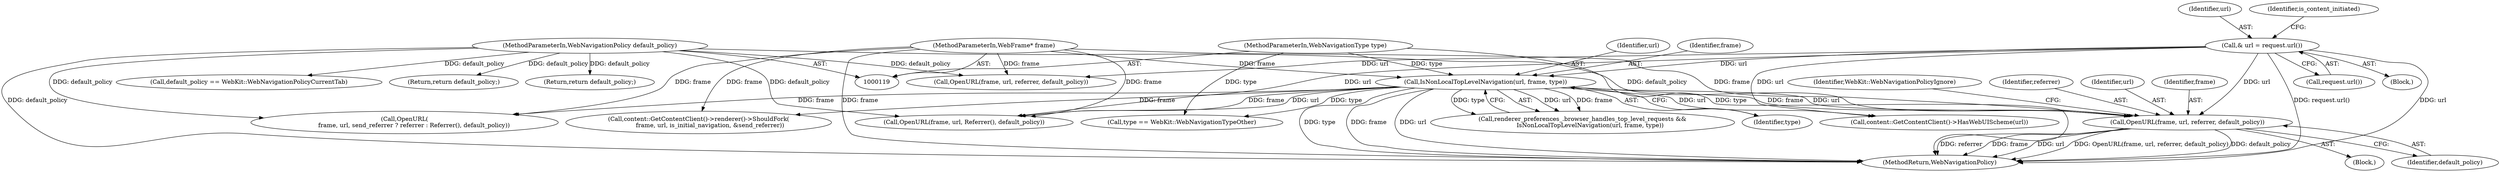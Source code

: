 digraph "0_Chrome_744c2a2d90c3c9a33c818e1ea4b7ccb5010663a0_12@pointer" {
"1000211" [label="(Call,OpenURL(frame, url, referrer, default_policy))"];
"1000191" [label="(Call,IsNonLocalTopLevelNavigation(url, frame, type))"];
"1000140" [label="(Call,& url = request.url())"];
"1000120" [label="(MethodParameterIn,WebFrame* frame)"];
"1000122" [label="(MethodParameterIn,WebNavigationType type)"];
"1000124" [label="(MethodParameterIn,WebNavigationPolicy default_policy)"];
"1000124" [label="(MethodParameterIn,WebNavigationPolicy default_policy)"];
"1000194" [label="(Identifier,type)"];
"1000192" [label="(Identifier,url)"];
"1000137" [label="(Return,return default_policy;)"];
"1000141" [label="(Identifier,url)"];
"1000212" [label="(Identifier,frame)"];
"1000174" [label="(Call,OpenURL(frame, url, referrer, default_policy))"];
"1000191" [label="(Call,IsNonLocalTopLevelNavigation(url, frame, type))"];
"1000120" [label="(MethodParameterIn,WebFrame* frame)"];
"1000140" [label="(Call,& url = request.url())"];
"1000142" [label="(Call,request.url())"];
"1000187" [label="(Call,renderer_preferences_.browser_handles_top_level_requests &&\n        IsNonLocalTopLevelNavigation(url, frame, type))"];
"1000240" [label="(Call,content::GetContentClient()->HasWebUIScheme(url))"];
"1000217" [label="(Identifier,WebKit::WebNavigationPolicyIgnore)"];
"1000211" [label="(Call,OpenURL(frame, url, referrer, default_policy))"];
"1000214" [label="(Identifier,referrer)"];
"1000145" [label="(Identifier,is_content_initiated)"];
"1000126" [label="(Block,)"];
"1000201" [label="(Block,)"];
"1000213" [label="(Identifier,url)"];
"1000332" [label="(Return,return default_policy;)"];
"1000215" [label="(Identifier,default_policy)"];
"1000319" [label="(Call,type == WebKit::WebNavigationTypeOther)"];
"1000268" [label="(Call,content::GetContentClient()->renderer()->ShouldFork(\n            frame, url, is_initial_navigation, &send_referrer))"];
"1000325" [label="(Call,OpenURL(frame, url, Referrer(), default_policy))"];
"1000122" [label="(MethodParameterIn,WebNavigationType type)"];
"1000334" [label="(MethodReturn,WebNavigationPolicy)"];
"1000278" [label="(Call,OpenURL(\n          frame, url, send_referrer ? referrer : Referrer(), default_policy))"];
"1000193" [label="(Identifier,frame)"];
"1000316" [label="(Call,default_policy == WebKit::WebNavigationPolicyCurrentTab)"];
"1000211" -> "1000201"  [label="AST: "];
"1000211" -> "1000215"  [label="CFG: "];
"1000212" -> "1000211"  [label="AST: "];
"1000213" -> "1000211"  [label="AST: "];
"1000214" -> "1000211"  [label="AST: "];
"1000215" -> "1000211"  [label="AST: "];
"1000217" -> "1000211"  [label="CFG: "];
"1000211" -> "1000334"  [label="DDG: referrer"];
"1000211" -> "1000334"  [label="DDG: frame"];
"1000211" -> "1000334"  [label="DDG: url"];
"1000211" -> "1000334"  [label="DDG: OpenURL(frame, url, referrer, default_policy)"];
"1000211" -> "1000334"  [label="DDG: default_policy"];
"1000191" -> "1000211"  [label="DDG: frame"];
"1000191" -> "1000211"  [label="DDG: url"];
"1000120" -> "1000211"  [label="DDG: frame"];
"1000140" -> "1000211"  [label="DDG: url"];
"1000124" -> "1000211"  [label="DDG: default_policy"];
"1000191" -> "1000187"  [label="AST: "];
"1000191" -> "1000194"  [label="CFG: "];
"1000192" -> "1000191"  [label="AST: "];
"1000193" -> "1000191"  [label="AST: "];
"1000194" -> "1000191"  [label="AST: "];
"1000187" -> "1000191"  [label="CFG: "];
"1000191" -> "1000334"  [label="DDG: type"];
"1000191" -> "1000334"  [label="DDG: frame"];
"1000191" -> "1000334"  [label="DDG: url"];
"1000191" -> "1000187"  [label="DDG: url"];
"1000191" -> "1000187"  [label="DDG: frame"];
"1000191" -> "1000187"  [label="DDG: type"];
"1000140" -> "1000191"  [label="DDG: url"];
"1000120" -> "1000191"  [label="DDG: frame"];
"1000122" -> "1000191"  [label="DDG: type"];
"1000191" -> "1000240"  [label="DDG: url"];
"1000191" -> "1000268"  [label="DDG: frame"];
"1000191" -> "1000278"  [label="DDG: frame"];
"1000191" -> "1000319"  [label="DDG: type"];
"1000191" -> "1000325"  [label="DDG: frame"];
"1000191" -> "1000325"  [label="DDG: url"];
"1000140" -> "1000126"  [label="AST: "];
"1000140" -> "1000142"  [label="CFG: "];
"1000141" -> "1000140"  [label="AST: "];
"1000142" -> "1000140"  [label="AST: "];
"1000145" -> "1000140"  [label="CFG: "];
"1000140" -> "1000334"  [label="DDG: request.url()"];
"1000140" -> "1000334"  [label="DDG: url"];
"1000140" -> "1000174"  [label="DDG: url"];
"1000140" -> "1000240"  [label="DDG: url"];
"1000140" -> "1000325"  [label="DDG: url"];
"1000120" -> "1000119"  [label="AST: "];
"1000120" -> "1000334"  [label="DDG: frame"];
"1000120" -> "1000174"  [label="DDG: frame"];
"1000120" -> "1000268"  [label="DDG: frame"];
"1000120" -> "1000278"  [label="DDG: frame"];
"1000120" -> "1000325"  [label="DDG: frame"];
"1000122" -> "1000119"  [label="AST: "];
"1000122" -> "1000334"  [label="DDG: type"];
"1000122" -> "1000319"  [label="DDG: type"];
"1000124" -> "1000119"  [label="AST: "];
"1000124" -> "1000334"  [label="DDG: default_policy"];
"1000124" -> "1000137"  [label="DDG: default_policy"];
"1000124" -> "1000174"  [label="DDG: default_policy"];
"1000124" -> "1000278"  [label="DDG: default_policy"];
"1000124" -> "1000316"  [label="DDG: default_policy"];
"1000124" -> "1000325"  [label="DDG: default_policy"];
"1000124" -> "1000332"  [label="DDG: default_policy"];
}
